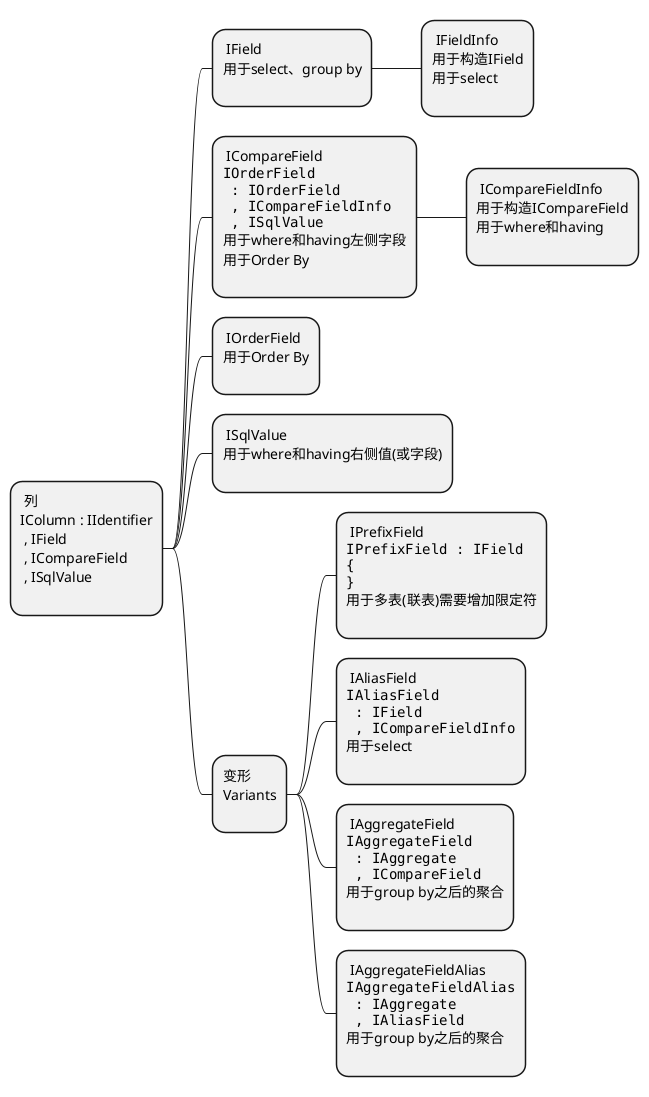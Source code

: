 @startmindmap 列
*: 列
IColumn : IIdentifier
 , IField
 , ICompareField
 , ISqlValue
;

**: IField
用于select、group by
;
***: IFieldInfo
用于构造IField
用于select
;
**: ICompareField
<code>
IOrderField
 : IOrderField
 , ICompareFieldInfo
 , ISqlValue
</code>
用于where和having左侧字段
用于Order By
;
***: ICompareFieldInfo
用于构造ICompareField
用于where和having
;
**: IOrderField
用于Order By
;
**: ISqlValue
用于where和having右侧值(或字段)
;

**:变形
Variants
;
***: IPrefixField
<code>
IPrefixField : IField
{
}
</code>
用于多表(联表)需要增加限定符
;
***: IAliasField
<code>
IAliasField
 : IField
 , ICompareFieldInfo
</code>
用于select
;
***: IAggregateField
<code>
IAggregateField
 : IAggregate
 , ICompareField
</code>
用于group by之后的聚合
;
***: IAggregateFieldAlias
<code>
IAggregateFieldAlias
 : IAggregate
 , IAliasField
</code>
用于group by之后的聚合
;


@endmindmap